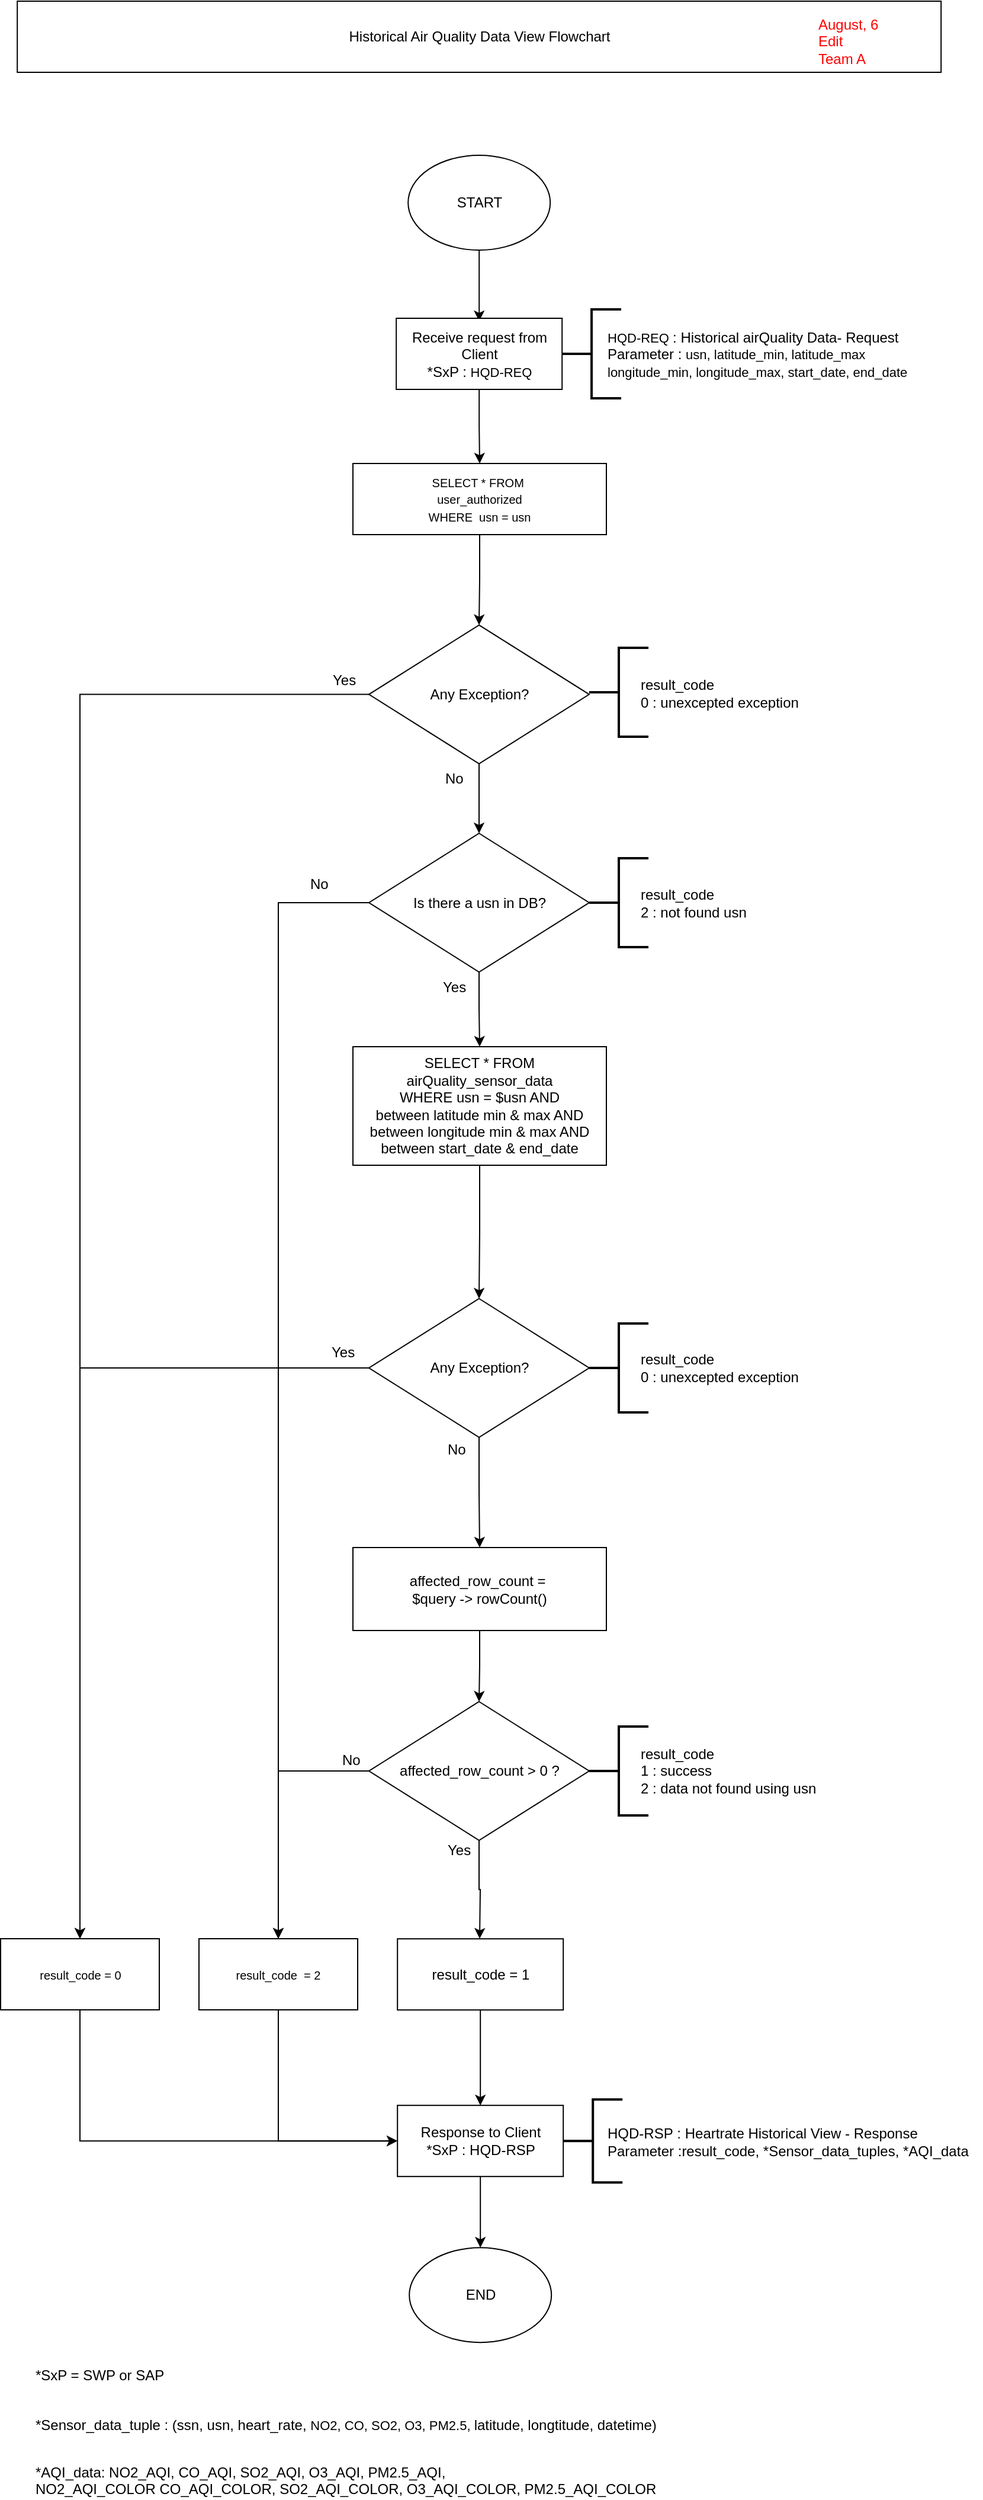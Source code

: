 <mxfile version="11.1.4" type="google"><diagram id="p-RsKg8KCjr4YwdOeaat" name="Page-1"><mxGraphModel dx="2128" dy="2782" grid="1" gridSize="10" guides="1" tooltips="1" connect="1" arrows="1" fold="1" page="1" pageScale="1" pageWidth="850" pageHeight="1100" math="0" shadow="0"><root><mxCell id="0"/><mxCell id="1" parent="0"/><mxCell id="8xk6fvh-hdUc11lu1O8u-1" style="edgeStyle=orthogonalEdgeStyle;rounded=0;orthogonalLoop=1;jettySize=auto;html=1;" parent="1" source="8xk6fvh-hdUc11lu1O8u-2" edge="1"><mxGeometry relative="1" as="geometry"><mxPoint x="-414.4" y="-890" as="targetPoint"/></mxGeometry></mxCell><mxCell id="8xk6fvh-hdUc11lu1O8u-2" value="START" style="ellipse;whiteSpace=wrap;html=1;" parent="1" vertex="1"><mxGeometry x="-474.4" y="-1030" width="120" height="80" as="geometry"/></mxCell><mxCell id="8xk6fvh-hdUc11lu1O8u-3" style="edgeStyle=orthogonalEdgeStyle;rounded=0;orthogonalLoop=1;jettySize=auto;html=1;entryX=0.5;entryY=0;entryDx=0;entryDy=0;" parent="1" source="8xk6fvh-hdUc11lu1O8u-4" target="8xk6fvh-hdUc11lu1O8u-15" edge="1"><mxGeometry relative="1" as="geometry"><mxPoint x="-414.4" y="-760" as="targetPoint"/></mxGeometry></mxCell><mxCell id="8xk6fvh-hdUc11lu1O8u-4" value="Receive request from Client&lt;br&gt;*SxP :&amp;nbsp;&lt;span style=&quot;font-size: 11px&quot;&gt;HQD&lt;/span&gt;&lt;span style=&quot;font-size: 11px&quot;&gt;-REQ&lt;/span&gt;" style="rounded=0;whiteSpace=wrap;html=1;" parent="1" vertex="1"><mxGeometry x="-484.4" y="-892.5" width="140" height="60" as="geometry"/></mxCell><mxCell id="8xk6fvh-hdUc11lu1O8u-5" value="*SxP = SWP or SAP" style="text;html=1;resizable=0;points=[];autosize=1;align=left;verticalAlign=top;spacingTop=-4;" parent="1" vertex="1"><mxGeometry x="-791.4" y="832.765" width="120" height="20" as="geometry"/></mxCell><mxCell id="8xk6fvh-hdUc11lu1O8u-6" value="" style="strokeWidth=2;html=1;shape=mxgraph.flowchart.annotation_2;align=left;pointerEvents=1" parent="1" vertex="1"><mxGeometry x="-344.5" y="-900" width="50" height="75" as="geometry"/></mxCell><mxCell id="8xk6fvh-hdUc11lu1O8u-7" value="Historical Air Quality Data View Flowchart" style="rounded=0;whiteSpace=wrap;html=1;" parent="1" vertex="1"><mxGeometry x="-804.4" y="-1160" width="780" height="60" as="geometry"/></mxCell><mxCell id="8xk6fvh-hdUc11lu1O8u-8" style="edgeStyle=orthogonalEdgeStyle;rounded=0;orthogonalLoop=1;jettySize=auto;html=1;entryX=0.5;entryY=0;entryDx=0;entryDy=0;" parent="1" source="8xk6fvh-hdUc11lu1O8u-9" target="8xk6fvh-hdUc11lu1O8u-11" edge="1"><mxGeometry relative="1" as="geometry"><mxPoint x="-413.4" y="725.1" as="targetPoint"/></mxGeometry></mxCell><mxCell id="8xk6fvh-hdUc11lu1O8u-9" value="Response to Client&lt;br&gt;*SxP : HQD-RSP" style="rounded=0;whiteSpace=wrap;html=1;" parent="1" vertex="1"><mxGeometry x="-483.4" y="615.1" width="140" height="60" as="geometry"/></mxCell><mxCell id="8xk6fvh-hdUc11lu1O8u-10" value="" style="strokeWidth=2;html=1;shape=mxgraph.flowchart.annotation_2;align=left;pointerEvents=1" parent="1" vertex="1"><mxGeometry x="-343.4" y="610.1" width="50" height="70" as="geometry"/></mxCell><mxCell id="8xk6fvh-hdUc11lu1O8u-11" value="END" style="ellipse;whiteSpace=wrap;html=1;" parent="1" vertex="1"><mxGeometry x="-473.4" y="735.1" width="120" height="80" as="geometry"/></mxCell><mxCell id="8xk6fvh-hdUc11lu1O8u-12" value="&lt;font color=&quot;#ff0000&quot;&gt;August, 6&lt;br&gt;Edit&amp;nbsp;&lt;br&gt;Team A&lt;br&gt;&lt;/font&gt;" style="text;html=1;resizable=0;points=[];autosize=1;align=left;verticalAlign=top;spacingTop=-4;" parent="1" vertex="1"><mxGeometry x="-129.9" y="-1150" width="70" height="40" as="geometry"/></mxCell><mxCell id="8xk6fvh-hdUc11lu1O8u-13" value="*Sensor_data_tuple : (&lt;span style=&quot;white-space: nowrap&quot;&gt;ssn, usn, heart_rate,&amp;nbsp;&lt;/span&gt;&lt;span style=&quot;font-size: 11px&quot;&gt;NO2, CO, SO2, O3, PM2.5,&amp;nbsp;&lt;/span&gt;&lt;span style=&quot;white-space: nowrap&quot;&gt;latitude,&amp;nbsp;longtitude, datetime&lt;/span&gt;)" style="text;html=1;strokeColor=none;fillColor=none;align=left;verticalAlign=middle;whiteSpace=wrap;rounded=0;" parent="1" vertex="1"><mxGeometry x="-791" y="855" width="571" height="60" as="geometry"/></mxCell><mxCell id="8xk6fvh-hdUc11lu1O8u-54" value="" style="edgeStyle=orthogonalEdgeStyle;rounded=0;orthogonalLoop=1;jettySize=auto;html=1;fontSize=12;" parent="1" source="8xk6fvh-hdUc11lu1O8u-15" target="8xk6fvh-hdUc11lu1O8u-53" edge="1"><mxGeometry relative="1" as="geometry"/></mxCell><mxCell id="8xk6fvh-hdUc11lu1O8u-15" value="&lt;span style=&quot;font-size: 10px&quot;&gt;SELECT * FROM&amp;nbsp;&lt;br&gt;&lt;/span&gt;&lt;span style=&quot;font-size: 10px&quot;&gt;user_authorized&lt;/span&gt;&lt;br style=&quot;font-size: 10px&quot;&gt;&lt;span style=&quot;font-size: 10px&quot;&gt;WHERE&amp;nbsp; usn = usn&lt;/span&gt;" style="rounded=0;whiteSpace=wrap;html=1;align=center;" parent="1" vertex="1"><mxGeometry x="-521" y="-770" width="214" height="60" as="geometry"/></mxCell><mxCell id="8xk6fvh-hdUc11lu1O8u-16" style="edgeStyle=orthogonalEdgeStyle;rounded=0;orthogonalLoop=1;jettySize=auto;html=1;" parent="1" source="8xk6fvh-hdUc11lu1O8u-18" edge="1"><mxGeometry relative="1" as="geometry"><mxPoint x="-414" y="474.5" as="targetPoint"/></mxGeometry></mxCell><mxCell id="8xk6fvh-hdUc11lu1O8u-17" style="edgeStyle=orthogonalEdgeStyle;rounded=0;orthogonalLoop=1;jettySize=auto;html=1;entryX=0.5;entryY=0;entryDx=0;entryDy=0;" parent="1" source="8xk6fvh-hdUc11lu1O8u-18" target="8xk6fvh-hdUc11lu1O8u-22" edge="1"><mxGeometry relative="1" as="geometry"/></mxCell><mxCell id="8xk6fvh-hdUc11lu1O8u-18" value="&lt;span style=&quot;white-space: normal&quot;&gt;affected_row_count &amp;gt; 0 ?&lt;/span&gt;" style="rhombus;whiteSpace=wrap;html=1;align=center;" parent="1" vertex="1"><mxGeometry x="-507.5" y="274.5" width="186" height="117" as="geometry"/></mxCell><mxCell id="8xk6fvh-hdUc11lu1O8u-19" value="" style="edgeStyle=orthogonalEdgeStyle;rounded=0;orthogonalLoop=1;jettySize=auto;html=1;" parent="1" source="8xk6fvh-hdUc11lu1O8u-20" target="8xk6fvh-hdUc11lu1O8u-18" edge="1"><mxGeometry relative="1" as="geometry"/></mxCell><mxCell id="8xk6fvh-hdUc11lu1O8u-20" value="affected_row_count =&amp;nbsp;&lt;br&gt;$query -&amp;gt; rowCount()" style="rounded=0;whiteSpace=wrap;html=1;align=center;" parent="1" vertex="1"><mxGeometry x="-521" y="144.5" width="214" height="70" as="geometry"/></mxCell><mxCell id="8xk6fvh-hdUc11lu1O8u-21" style="edgeStyle=orthogonalEdgeStyle;rounded=0;orthogonalLoop=1;jettySize=auto;html=1;entryX=0;entryY=0.5;entryDx=0;entryDy=0;exitX=0.5;exitY=1;exitDx=0;exitDy=0;" parent="1" source="8xk6fvh-hdUc11lu1O8u-22" target="8xk6fvh-hdUc11lu1O8u-9" edge="1"><mxGeometry relative="1" as="geometry"/></mxCell><mxCell id="8xk6fvh-hdUc11lu1O8u-22" value="&lt;span style=&quot;font-size: 10px&quot;&gt;result_code&amp;nbsp; = 2&lt;/span&gt;" style="rounded=0;whiteSpace=wrap;html=1;align=center;" parent="1" vertex="1"><mxGeometry x="-651" y="474.5" width="134" height="60" as="geometry"/></mxCell><mxCell id="8xk6fvh-hdUc11lu1O8u-23" value="No" style="text;html=1;resizable=0;points=[];autosize=1;align=left;verticalAlign=top;spacingTop=-4;" parent="1" vertex="1"><mxGeometry x="-532" y="313.5" width="30" height="20" as="geometry"/></mxCell><mxCell id="8xk6fvh-hdUc11lu1O8u-24" value="Yes" style="text;html=1;resizable=0;points=[];autosize=1;align=left;verticalAlign=top;spacingTop=-4;" parent="1" vertex="1"><mxGeometry x="-443" y="389.5" width="30" height="20" as="geometry"/></mxCell><mxCell id="8xk6fvh-hdUc11lu1O8u-25" value="" style="strokeWidth=2;html=1;shape=mxgraph.flowchart.annotation_2;align=left;pointerEvents=1" parent="1" vertex="1"><mxGeometry x="-321.5" y="295.5" width="50" height="75" as="geometry"/></mxCell><mxCell id="8xk6fvh-hdUc11lu1O8u-26" value="result_code&lt;br&gt;1 : success&lt;br&gt;2 : data not found using usn" style="text;html=1;strokeColor=none;fillColor=none;align=left;verticalAlign=middle;whiteSpace=wrap;rounded=0;" parent="1" vertex="1"><mxGeometry x="-280" y="307" width="180" height="52" as="geometry"/></mxCell><mxCell id="8xk6fvh-hdUc11lu1O8u-27" value="&lt;span style=&quot;font-size: 11px ; text-align: center&quot;&gt;HQD&lt;/span&gt;&lt;span style=&quot;font-size: 11px ; text-align: center&quot;&gt;-REQ&lt;/span&gt;&lt;span style=&quot;font-size: 11px&quot;&gt;&amp;nbsp;&lt;/span&gt;&lt;span style=&quot;white-space: nowrap&quot;&gt;:&amp;nbsp;&lt;/span&gt;&lt;span style=&quot;text-align: center&quot;&gt;Historical airQuality Data&lt;/span&gt;&lt;span style=&quot;text-align: center&quot;&gt;- Request&lt;/span&gt;&lt;br&gt;&lt;span style=&quot;white-space: nowrap&quot;&gt;Parameter :&amp;nbsp;&lt;/span&gt;&lt;span style=&quot;font-size: 11px ; text-align: center&quot;&gt;usn, latitude_min, latitude_max&lt;/span&gt;&lt;br style=&quot;font-size: 11px ; text-align: center&quot;&gt;&lt;span style=&quot;font-size: 11px ; text-align: center&quot;&gt;longitude_min, longitude_max,&amp;nbsp;&lt;/span&gt;&lt;span style=&quot;font-size: 11px ; text-align: center&quot;&gt;start_date, end_date&lt;/span&gt;" style="text;html=1;strokeColor=none;fillColor=none;align=left;verticalAlign=middle;whiteSpace=wrap;rounded=0;" parent="1" vertex="1"><mxGeometry x="-308" y="-899" width="279" height="73" as="geometry"/></mxCell><mxCell id="8xk6fvh-hdUc11lu1O8u-28" style="edgeStyle=orthogonalEdgeStyle;rounded=0;orthogonalLoop=1;jettySize=auto;html=1;entryX=0.5;entryY=0;entryDx=0;entryDy=0;" parent="1" source="8xk6fvh-hdUc11lu1O8u-30" target="8xk6fvh-hdUc11lu1O8u-20" edge="1"><mxGeometry relative="1" as="geometry"/></mxCell><mxCell id="8xk6fvh-hdUc11lu1O8u-29" style="edgeStyle=orthogonalEdgeStyle;rounded=0;orthogonalLoop=1;jettySize=auto;html=1;entryX=0.5;entryY=0;entryDx=0;entryDy=0;" parent="1" source="8xk6fvh-hdUc11lu1O8u-30" target="8xk6fvh-hdUc11lu1O8u-34" edge="1"><mxGeometry relative="1" as="geometry"/></mxCell><mxCell id="8xk6fvh-hdUc11lu1O8u-30" value="Any Exception?" style="rhombus;whiteSpace=wrap;html=1;align=center;" parent="1" vertex="1"><mxGeometry x="-507.5" y="-65.5" width="186" height="117" as="geometry"/></mxCell><mxCell id="8xk6fvh-hdUc11lu1O8u-31" value="" style="strokeWidth=2;html=1;shape=mxgraph.flowchart.annotation_2;align=left;pointerEvents=1" parent="1" vertex="1"><mxGeometry x="-321.5" y="-44.5" width="50" height="75" as="geometry"/></mxCell><mxCell id="8xk6fvh-hdUc11lu1O8u-32" value="result_code&lt;br&gt;1 : success&lt;br&gt;0 : unexcepted exception" style="text;html=1;strokeColor=none;fillColor=none;align=left;verticalAlign=middle;whiteSpace=wrap;rounded=0;noLabel=1;fontColor=none;" parent="1" vertex="1"><mxGeometry x="-280" y="-33" width="180" height="52" as="geometry"/></mxCell><mxCell id="8xk6fvh-hdUc11lu1O8u-33" style="edgeStyle=orthogonalEdgeStyle;rounded=0;orthogonalLoop=1;jettySize=auto;html=1;entryX=0;entryY=0.5;entryDx=0;entryDy=0;exitX=0.5;exitY=1;exitDx=0;exitDy=0;" parent="1" source="8xk6fvh-hdUc11lu1O8u-34" target="8xk6fvh-hdUc11lu1O8u-9" edge="1"><mxGeometry relative="1" as="geometry"/></mxCell><mxCell id="8xk6fvh-hdUc11lu1O8u-34" value="&lt;span style=&quot;font-size: 10px&quot;&gt;result_code = 0&lt;/span&gt;" style="rounded=0;whiteSpace=wrap;html=1;align=center;" parent="1" vertex="1"><mxGeometry x="-818.5" y="474.5" width="134" height="60" as="geometry"/></mxCell><mxCell id="8xk6fvh-hdUc11lu1O8u-35" value="Yes" style="text;html=1;resizable=0;points=[];autosize=1;align=left;verticalAlign=top;spacingTop=-4;" parent="1" vertex="1"><mxGeometry x="-541.5" y="-30.5" width="30" height="20" as="geometry"/></mxCell><mxCell id="8xk6fvh-hdUc11lu1O8u-36" value="No" style="text;html=1;resizable=0;points=[];autosize=1;align=left;verticalAlign=top;spacingTop=-4;" parent="1" vertex="1"><mxGeometry x="-443" y="51.5" width="30" height="20" as="geometry"/></mxCell><mxCell id="8xk6fvh-hdUc11lu1O8u-37" style="edgeStyle=orthogonalEdgeStyle;rounded=0;orthogonalLoop=1;jettySize=auto;html=1;entryX=0.5;entryY=0;entryDx=0;entryDy=0;" parent="1" source="8xk6fvh-hdUc11lu1O8u-38" target="8xk6fvh-hdUc11lu1O8u-9" edge="1"><mxGeometry relative="1" as="geometry"/></mxCell><mxCell id="8xk6fvh-hdUc11lu1O8u-38" value="result_code = 1" style="rounded=0;whiteSpace=wrap;html=1;" parent="1" vertex="1"><mxGeometry x="-483.4" y="474.6" width="140" height="60" as="geometry"/></mxCell><mxCell id="8xk6fvh-hdUc11lu1O8u-39" value="&lt;span style=&quot;text-align: center&quot;&gt;HQD-RSP&lt;/span&gt;&lt;span style=&quot;white-space: nowrap&quot;&gt;&amp;nbsp;:&amp;nbsp;&lt;/span&gt;Heartrate Historical View - Response&lt;br style=&quot;white-space: nowrap&quot;&gt;&lt;span style=&quot;white-space: nowrap&quot;&gt;Parameter :result_code, *&lt;/span&gt;Sensor_data_tuples, *AQI_data" style="text;html=1;strokeColor=none;fillColor=none;align=left;verticalAlign=middle;whiteSpace=wrap;rounded=0;" parent="1" vertex="1"><mxGeometry x="-308" y="627" width="318" height="38" as="geometry"/></mxCell><mxCell id="8xk6fvh-hdUc11lu1O8u-44" value="" style="edgeStyle=orthogonalEdgeStyle;rounded=0;orthogonalLoop=1;jettySize=auto;html=1;" parent="1" source="8xk6fvh-hdUc11lu1O8u-41" target="8xk6fvh-hdUc11lu1O8u-43" edge="1"><mxGeometry relative="1" as="geometry"/></mxCell><mxCell id="8xk6fvh-hdUc11lu1O8u-46" style="edgeStyle=orthogonalEdgeStyle;rounded=0;orthogonalLoop=1;jettySize=auto;html=1;" parent="1" source="8xk6fvh-hdUc11lu1O8u-41" target="8xk6fvh-hdUc11lu1O8u-22" edge="1"><mxGeometry relative="1" as="geometry"/></mxCell><mxCell id="8xk6fvh-hdUc11lu1O8u-41" value="Is there a usn in DB?" style="rhombus;whiteSpace=wrap;html=1;align=center;" parent="1" vertex="1"><mxGeometry x="-507.5" y="-458" width="186" height="117" as="geometry"/></mxCell><mxCell id="8xk6fvh-hdUc11lu1O8u-49" style="edgeStyle=orthogonalEdgeStyle;rounded=0;orthogonalLoop=1;jettySize=auto;html=1;fontSize=12;" parent="1" source="8xk6fvh-hdUc11lu1O8u-43" target="8xk6fvh-hdUc11lu1O8u-30" edge="1"><mxGeometry relative="1" as="geometry"/></mxCell><mxCell id="8xk6fvh-hdUc11lu1O8u-43" value="SELECT * FROM&lt;br&gt;airQuality_sensor_data &lt;br&gt;WHERE usn = $usn AND&lt;br&gt;between latitude min &amp;amp; max AND&lt;br&gt;between longitude min &amp;amp; max AND&lt;br&gt;between start_date &amp;amp; end_date" style="rounded=0;whiteSpace=wrap;html=1;align=center;fontSize=12;" parent="1" vertex="1"><mxGeometry x="-521" y="-278" width="214" height="100" as="geometry"/></mxCell><mxCell id="8xk6fvh-hdUc11lu1O8u-45" value="Yes" style="text;html=1;resizable=0;points=[];autosize=1;align=left;verticalAlign=top;spacingTop=-4;" parent="1" vertex="1"><mxGeometry x="-447" y="-338" width="30" height="20" as="geometry"/></mxCell><mxCell id="8xk6fvh-hdUc11lu1O8u-47" value="No" style="text;html=1;resizable=0;points=[];autosize=1;align=left;verticalAlign=top;spacingTop=-4;" parent="1" vertex="1"><mxGeometry x="-559" y="-425" width="30" height="20" as="geometry"/></mxCell><mxCell id="8xk6fvh-hdUc11lu1O8u-55" value="" style="edgeStyle=orthogonalEdgeStyle;rounded=0;orthogonalLoop=1;jettySize=auto;html=1;fontSize=12;" parent="1" source="8xk6fvh-hdUc11lu1O8u-53" target="8xk6fvh-hdUc11lu1O8u-41" edge="1"><mxGeometry relative="1" as="geometry"/></mxCell><mxCell id="8xk6fvh-hdUc11lu1O8u-60" style="edgeStyle=orthogonalEdgeStyle;rounded=0;orthogonalLoop=1;jettySize=auto;html=1;entryX=0.5;entryY=0;entryDx=0;entryDy=0;fontSize=12;fontColor=none;" parent="1" source="8xk6fvh-hdUc11lu1O8u-53" target="8xk6fvh-hdUc11lu1O8u-34" edge="1"><mxGeometry relative="1" as="geometry"/></mxCell><mxCell id="8xk6fvh-hdUc11lu1O8u-53" value="Any Exception?" style="rhombus;whiteSpace=wrap;html=1;align=center;" parent="1" vertex="1"><mxGeometry x="-507.5" y="-633.7" width="186" height="117" as="geometry"/></mxCell><mxCell id="8xk6fvh-hdUc11lu1O8u-56" value="No" style="text;html=1;resizable=0;points=[];autosize=1;align=left;verticalAlign=top;spacingTop=-4;fontSize=12;" parent="1" vertex="1"><mxGeometry x="-445" y="-514" width="30" height="20" as="geometry"/></mxCell><mxCell id="8xk6fvh-hdUc11lu1O8u-57" value="Yes" style="text;html=1;resizable=0;points=[];autosize=1;align=left;verticalAlign=top;spacingTop=-4;fontSize=12;" parent="1" vertex="1"><mxGeometry x="-540" y="-597" width="30" height="20" as="geometry"/></mxCell><mxCell id="8xk6fvh-hdUc11lu1O8u-58" value="" style="strokeWidth=2;html=1;shape=mxgraph.flowchart.annotation_2;align=left;pointerEvents=1" parent="1" vertex="1"><mxGeometry x="-321.5" y="-437" width="50" height="75" as="geometry"/></mxCell><mxCell id="8xk6fvh-hdUc11lu1O8u-59" value="result_code&lt;br&gt;2 : not found usn" style="text;html=1;strokeColor=none;fillColor=none;align=left;verticalAlign=middle;whiteSpace=wrap;rounded=0;" parent="1" vertex="1"><mxGeometry x="-280" y="-425" width="170" height="52" as="geometry"/></mxCell><mxCell id="8xk6fvh-hdUc11lu1O8u-61" value="result_code&lt;br&gt;0 : unexcepted exception" style="text;html=1;strokeColor=none;fillColor=none;align=left;verticalAlign=middle;whiteSpace=wrap;rounded=0;" parent="1" vertex="1"><mxGeometry x="-280" y="-32.9" width="170" height="52" as="geometry"/></mxCell><mxCell id="8xk6fvh-hdUc11lu1O8u-62" value="" style="strokeWidth=2;html=1;shape=mxgraph.flowchart.annotation_2;align=left;pointerEvents=1" parent="1" vertex="1"><mxGeometry x="-321.5" y="-614.5" width="50" height="75" as="geometry"/></mxCell><mxCell id="8xk6fvh-hdUc11lu1O8u-63" value="result_code&lt;br&gt;0 : unexcepted exception" style="text;html=1;strokeColor=none;fillColor=none;align=left;verticalAlign=middle;whiteSpace=wrap;rounded=0;" parent="1" vertex="1"><mxGeometry x="-280" y="-602.5" width="170" height="52" as="geometry"/></mxCell><mxCell id="pKidEYzpO9JSzJKQ0dQL-1" value="*AQI_data: NO2_AQI, CO_AQI, SO2_AQI, O3_AQI, PM2.5_AQI,&lt;br&gt;NO2_AQI_COLOR CO_AQI_COLOR, SO2_AQI_COLOR, O3_AQI_COLOR, PM2.5_AQI_COLOR" style="text;html=1;resizable=0;points=[];autosize=1;align=left;verticalAlign=top;spacingTop=-4;" parent="1" vertex="1"><mxGeometry x="-791" y="915" width="540" height="30" as="geometry"/></mxCell></root></mxGraphModel></diagram></mxfile>